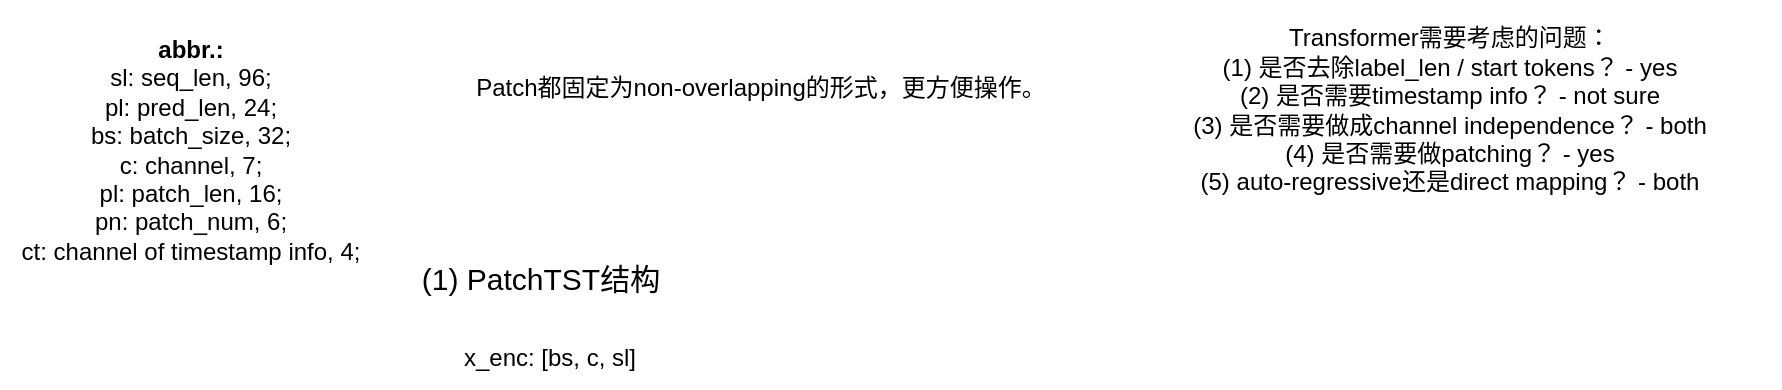 <mxfile version="24.0.7" type="github">
  <diagram name="第 1 页" id="YpbiSjG1CCVhTUE82v4j">
    <mxGraphModel dx="505" dy="361" grid="1" gridSize="10" guides="1" tooltips="1" connect="1" arrows="1" fold="1" page="1" pageScale="1" pageWidth="1169" pageHeight="827" math="0" shadow="0">
      <root>
        <mxCell id="0" />
        <mxCell id="1" parent="0" />
        <mxCell id="ngQ9yRomgQoD0f1Z9IKM-2" value="x_enc: [bs, c, sl]" style="text;html=1;align=center;verticalAlign=middle;whiteSpace=wrap;rounded=0;" vertex="1" parent="1">
          <mxGeometry x="225" y="534" width="150" height="30" as="geometry" />
        </mxCell>
        <mxCell id="ngQ9yRomgQoD0f1Z9IKM-3" value="&lt;font style=&quot;font-size: 15px;&quot;&gt;(1) PatchTST结构&lt;/font&gt;" style="text;html=1;align=center;verticalAlign=middle;resizable=0;points=[];autosize=1;strokeColor=none;fillColor=none;" vertex="1" parent="1">
          <mxGeometry x="225" y="494" width="140" height="30" as="geometry" />
        </mxCell>
        <mxCell id="ngQ9yRomgQoD0f1Z9IKM-4" value="&lt;b&gt;abbr.:&lt;/b&gt;&lt;div&gt;sl: seq_len, 96;&lt;/div&gt;&lt;div&gt;pl: pred_len, 24;&lt;/div&gt;&lt;div&gt;bs: batch_size, 32;&lt;/div&gt;&lt;div&gt;c: channel, 7;&lt;/div&gt;&lt;div&gt;pl: patch_len, 16;&lt;/div&gt;&lt;div&gt;pn: patch_num, 6;&lt;/div&gt;&lt;div&gt;ct: channel of timestamp info, 4;&lt;/div&gt;" style="text;html=1;align=center;verticalAlign=middle;resizable=0;points=[];autosize=1;strokeColor=none;fillColor=none;" vertex="1" parent="1">
          <mxGeometry x="25" y="380" width="190" height="130" as="geometry" />
        </mxCell>
        <mxCell id="ngQ9yRomgQoD0f1Z9IKM-5" value="Patch都固定为non-overlapping的形式，更方便操作。" style="text;html=1;align=center;verticalAlign=middle;resizable=0;points=[];autosize=1;strokeColor=none;fillColor=none;" vertex="1" parent="1">
          <mxGeometry x="250" y="399" width="310" height="30" as="geometry" />
        </mxCell>
        <mxCell id="ngQ9yRomgQoD0f1Z9IKM-6" value="Transformer需要考虑的问题：&lt;div&gt;(1) 是否去除label_len / start tokens？ - yes&lt;/div&gt;&lt;div&gt;(2) 是否需要timestamp info？ - not sure&lt;/div&gt;&lt;div&gt;(3) 是否需要做成channel independence？ - both&lt;/div&gt;&lt;div&gt;(4) 是否需要做patching？ - yes&lt;/div&gt;&lt;div&gt;(5) auto-regressive还是direct mapping？ - both&lt;/div&gt;" style="text;html=1;align=center;verticalAlign=middle;whiteSpace=wrap;rounded=0;" vertex="1" parent="1">
          <mxGeometry x="585" y="370" width="330" height="110" as="geometry" />
        </mxCell>
      </root>
    </mxGraphModel>
  </diagram>
</mxfile>
